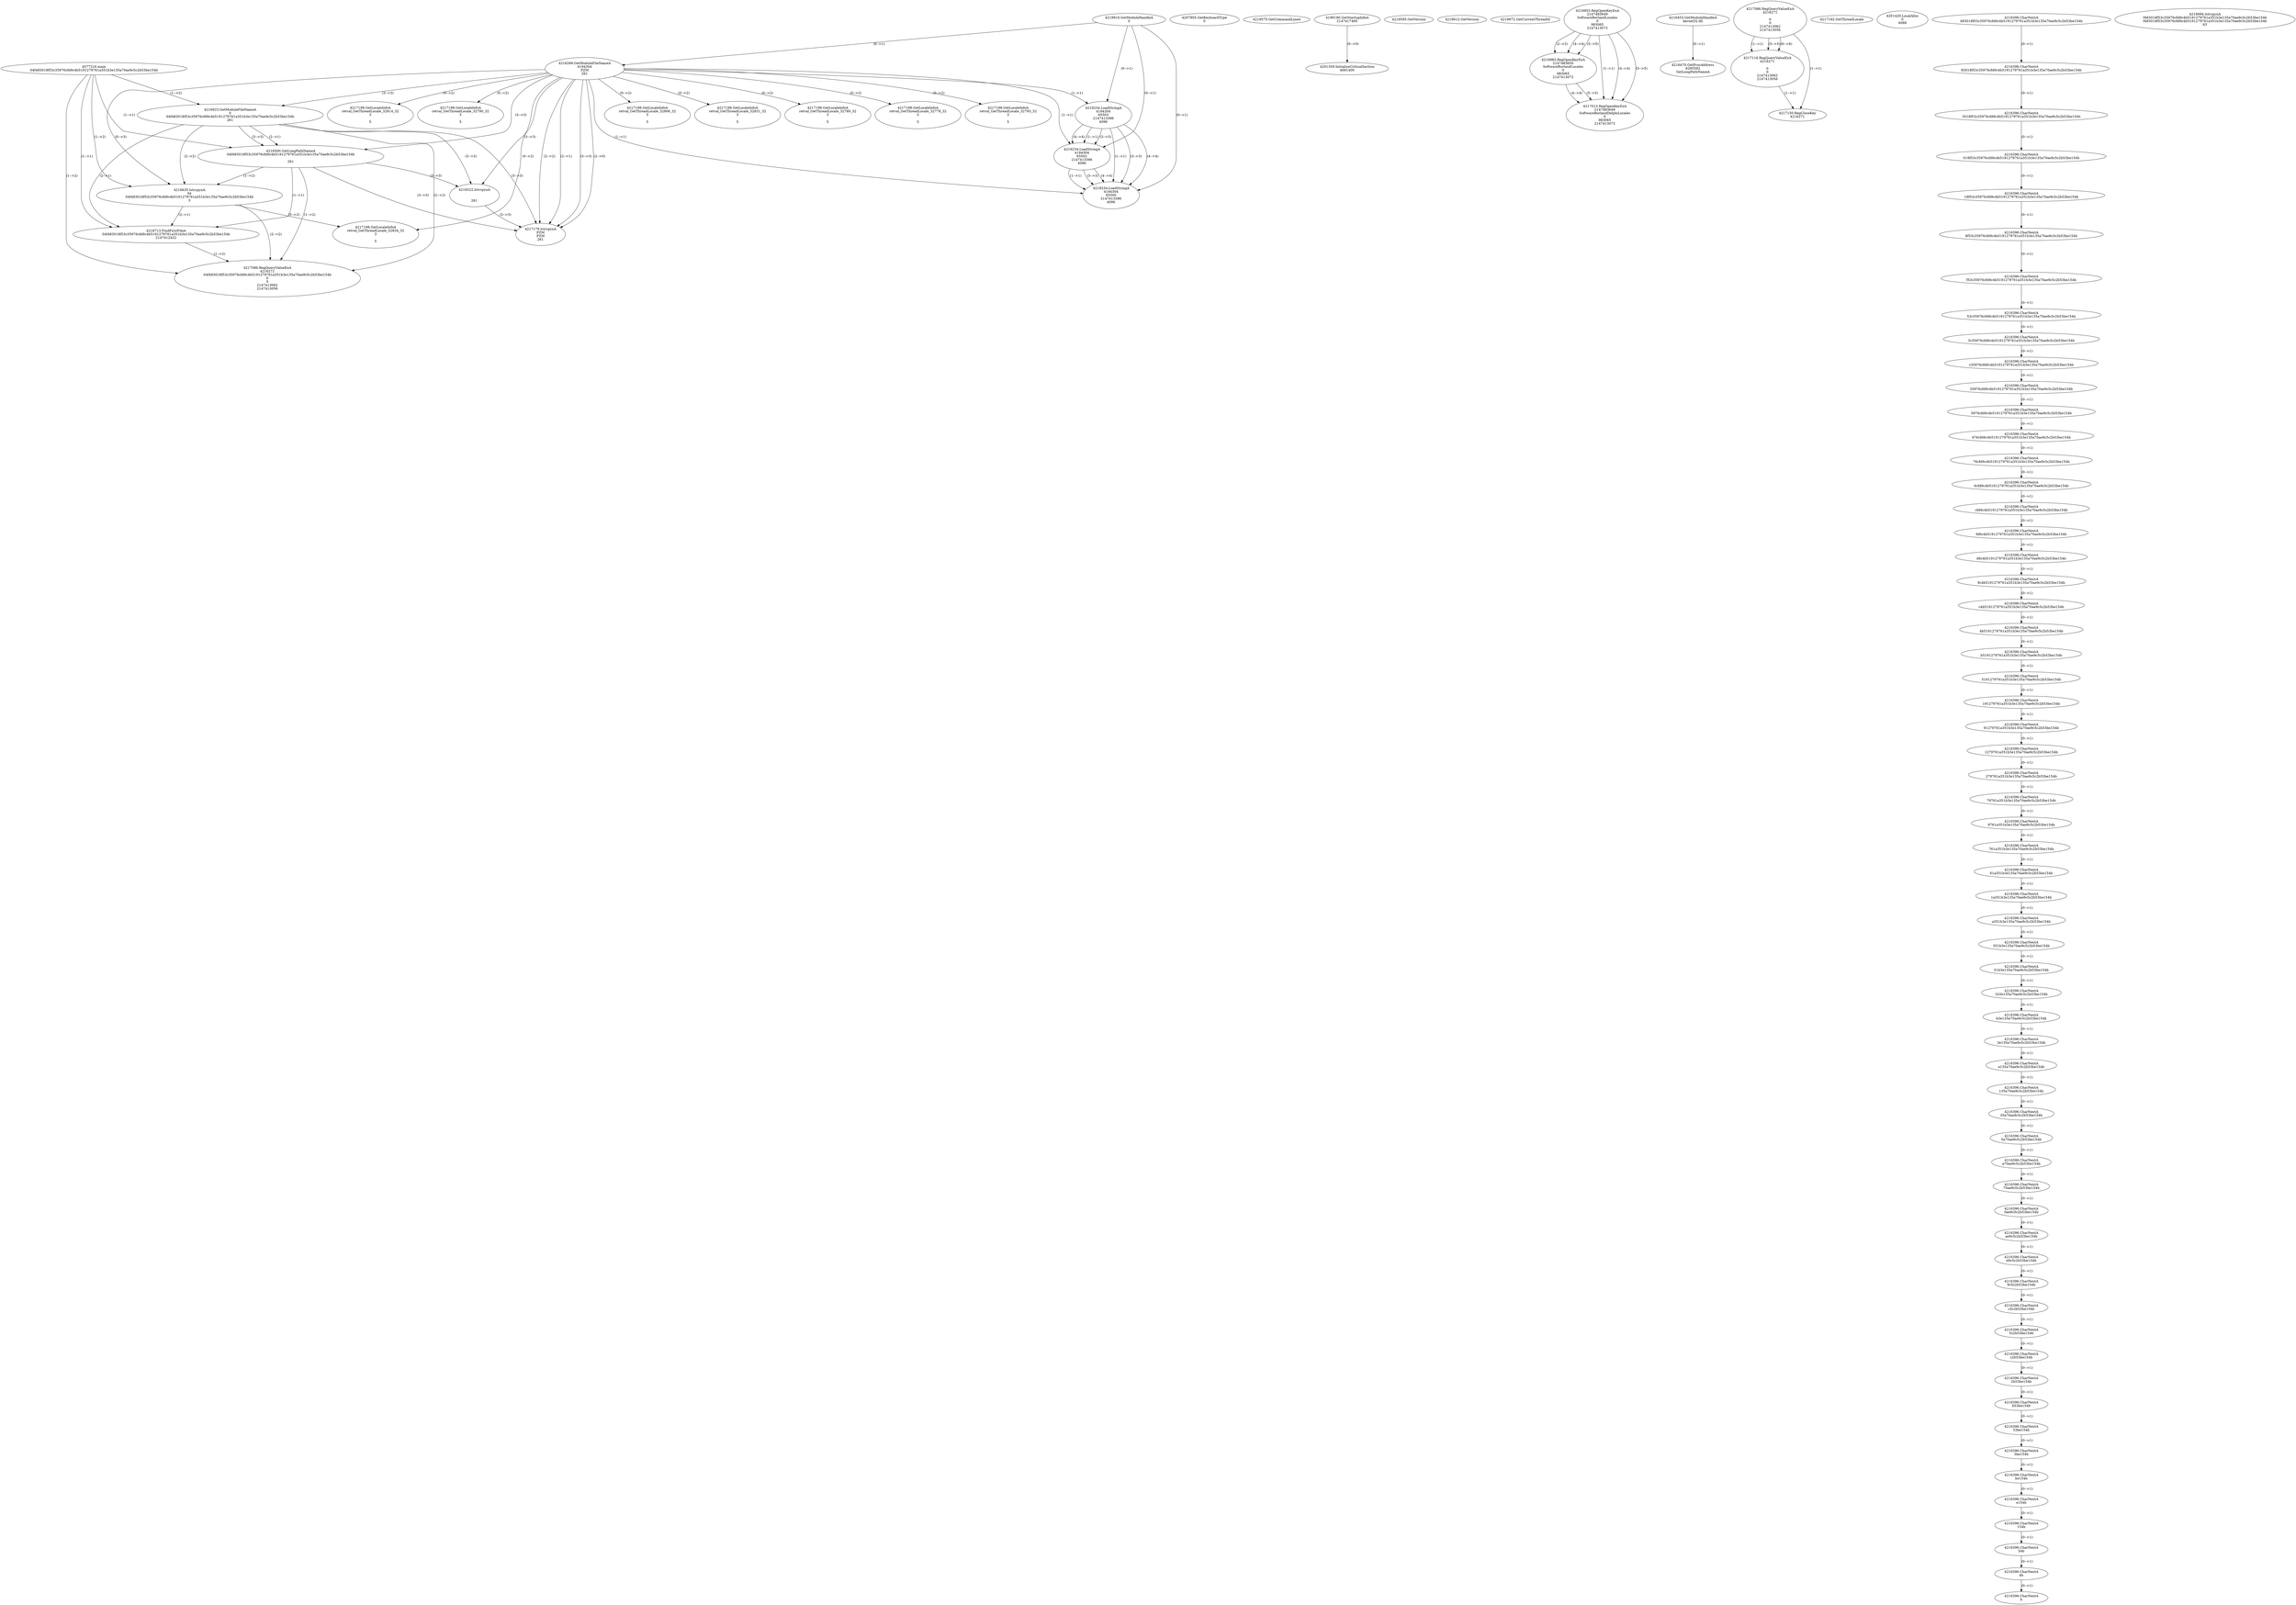 // Global SCDG with merge call
digraph {
	0 [label="4577216.main
04f483018f53c35976cfd9c4b5191279761a351b3e135a70ae9c5c2b53be154b"]
	1 [label="4219916.GetModuleHandleA
0"]
	2 [label="4207805.GetKeyboardType
0"]
	3 [label="4219575.GetCommandLineA
"]
	4 [label="4199190.GetStartupInfoA
2147417460"]
	5 [label="4219595.GetVersion
"]
	6 [label="4219612.GetVersion
"]
	7 [label="4219672.GetCurrentThreadId
"]
	8 [label="4216266.GetModuleFileNameA
4194304
PZM
261"]
	1 -> 8 [label="(0-->1)"]
	9 [label="4216923.GetModuleFileNameA
0
04f483018f53c35976cfd9c4b5191279761a351b3e135a70ae9c5c2b53be154b
261"]
	0 -> 9 [label="(1-->2)"]
	8 -> 9 [label="(3-->3)"]
	10 [label="4216953.RegOpenKeyExA
2147483649
Software\Borland\Locales
0
983065
2147413072"]
	11 [label="4216453.GetModuleHandleA
kernel32.dll"]
	12 [label="4216470.GetProcAddress
6295592
GetLongPathNameA"]
	11 -> 12 [label="(0-->1)"]
	13 [label="4216500.GetLongPathNameA
04f483018f53c35976cfd9c4b5191279761a351b3e135a70ae9c5c2b53be154b

261"]
	0 -> 13 [label="(1-->1)"]
	9 -> 13 [label="(2-->1)"]
	8 -> 13 [label="(3-->3)"]
	9 -> 13 [label="(3-->3)"]
	14 [label="4216522.lstrcpynA


261"]
	8 -> 14 [label="(3-->3)"]
	9 -> 14 [label="(3-->3)"]
	13 -> 14 [label="(3-->3)"]
	15 [label="4217086.RegQueryValueExA
4216271

0
0
2147413062
2147413056"]
	16 [label="4217116.RegQueryValueExA
4216271

0
0
2147413062
2147413056"]
	15 -> 16 [label="(1-->1)"]
	15 -> 16 [label="(5-->5)"]
	15 -> 16 [label="(6-->6)"]
	17 [label="4217150.RegCloseKey
4216271"]
	15 -> 17 [label="(1-->1)"]
	16 -> 17 [label="(1-->1)"]
	18 [label="4217179.lstrcpynA
PZM
PZM
261"]
	8 -> 18 [label="(2-->1)"]
	8 -> 18 [label="(2-->2)"]
	8 -> 18 [label="(3-->3)"]
	9 -> 18 [label="(3-->3)"]
	13 -> 18 [label="(3-->3)"]
	14 -> 18 [label="(3-->3)"]
	8 -> 18 [label="(2-->0)"]
	19 [label="4217192.GetThreadLocale
"]
	20 [label="4217198.GetLocaleInfoA
retval_GetThreadLocale_32790_32
3

5"]
	8 -> 20 [label="(0-->2)"]
	21 [label="4219234.LoadStringA
4194304
65503
2147413396
4096"]
	1 -> 21 [label="(0-->1)"]
	8 -> 21 [label="(1-->1)"]
	22 [label="4219234.LoadStringA
4194304
65502
2147413396
4096"]
	1 -> 22 [label="(0-->1)"]
	8 -> 22 [label="(1-->1)"]
	21 -> 22 [label="(1-->1)"]
	21 -> 22 [label="(3-->3)"]
	21 -> 22 [label="(4-->4)"]
	23 [label="4201359.InitializeCriticalSection
4691400"]
	4 -> 23 [label="(0-->0)"]
	24 [label="4201420.LocalAlloc
0
4088"]
	25 [label="4216635.lstrcpynA
04
04f483018f53c35976cfd9c4b5191279761a351b3e135a70ae9c5c2b53be154b
3"]
	0 -> 25 [label="(1-->2)"]
	9 -> 25 [label="(2-->2)"]
	13 -> 25 [label="(1-->2)"]
	8 -> 25 [label="(0-->3)"]
	26 [label="4216396.CharNextA
483018f53c35976cfd9c4b5191279761a351b3e135a70ae9c5c2b53be154b"]
	27 [label="4216396.CharNextA
83018f53c35976cfd9c4b5191279761a351b3e135a70ae9c5c2b53be154b"]
	26 -> 27 [label="(0-->1)"]
	28 [label="4216396.CharNextA
3018f53c35976cfd9c4b5191279761a351b3e135a70ae9c5c2b53be154b"]
	27 -> 28 [label="(0-->1)"]
	29 [label="4216396.CharNextA
018f53c35976cfd9c4b5191279761a351b3e135a70ae9c5c2b53be154b"]
	28 -> 29 [label="(0-->1)"]
	30 [label="4216396.CharNextA
18f53c35976cfd9c4b5191279761a351b3e135a70ae9c5c2b53be154b"]
	29 -> 30 [label="(0-->1)"]
	31 [label="4216396.CharNextA
8f53c35976cfd9c4b5191279761a351b3e135a70ae9c5c2b53be154b"]
	30 -> 31 [label="(0-->1)"]
	32 [label="4216396.CharNextA
f53c35976cfd9c4b5191279761a351b3e135a70ae9c5c2b53be154b"]
	31 -> 32 [label="(0-->1)"]
	33 [label="4216396.CharNextA
53c35976cfd9c4b5191279761a351b3e135a70ae9c5c2b53be154b"]
	32 -> 33 [label="(0-->1)"]
	34 [label="4216396.CharNextA
3c35976cfd9c4b5191279761a351b3e135a70ae9c5c2b53be154b"]
	33 -> 34 [label="(0-->1)"]
	35 [label="4216396.CharNextA
c35976cfd9c4b5191279761a351b3e135a70ae9c5c2b53be154b"]
	34 -> 35 [label="(0-->1)"]
	36 [label="4216396.CharNextA
35976cfd9c4b5191279761a351b3e135a70ae9c5c2b53be154b"]
	35 -> 36 [label="(0-->1)"]
	37 [label="4216396.CharNextA
5976cfd9c4b5191279761a351b3e135a70ae9c5c2b53be154b"]
	36 -> 37 [label="(0-->1)"]
	38 [label="4216396.CharNextA
976cfd9c4b5191279761a351b3e135a70ae9c5c2b53be154b"]
	37 -> 38 [label="(0-->1)"]
	39 [label="4216396.CharNextA
76cfd9c4b5191279761a351b3e135a70ae9c5c2b53be154b"]
	38 -> 39 [label="(0-->1)"]
	40 [label="4216396.CharNextA
6cfd9c4b5191279761a351b3e135a70ae9c5c2b53be154b"]
	39 -> 40 [label="(0-->1)"]
	41 [label="4216396.CharNextA
cfd9c4b5191279761a351b3e135a70ae9c5c2b53be154b"]
	40 -> 41 [label="(0-->1)"]
	42 [label="4216396.CharNextA
fd9c4b5191279761a351b3e135a70ae9c5c2b53be154b"]
	41 -> 42 [label="(0-->1)"]
	43 [label="4216396.CharNextA
d9c4b5191279761a351b3e135a70ae9c5c2b53be154b"]
	42 -> 43 [label="(0-->1)"]
	44 [label="4216396.CharNextA
9c4b5191279761a351b3e135a70ae9c5c2b53be154b"]
	43 -> 44 [label="(0-->1)"]
	45 [label="4216396.CharNextA
c4b5191279761a351b3e135a70ae9c5c2b53be154b"]
	44 -> 45 [label="(0-->1)"]
	46 [label="4216396.CharNextA
4b5191279761a351b3e135a70ae9c5c2b53be154b"]
	45 -> 46 [label="(0-->1)"]
	47 [label="4216396.CharNextA
b5191279761a351b3e135a70ae9c5c2b53be154b"]
	46 -> 47 [label="(0-->1)"]
	48 [label="4216396.CharNextA
5191279761a351b3e135a70ae9c5c2b53be154b"]
	47 -> 48 [label="(0-->1)"]
	49 [label="4216396.CharNextA
191279761a351b3e135a70ae9c5c2b53be154b"]
	48 -> 49 [label="(0-->1)"]
	50 [label="4216396.CharNextA
91279761a351b3e135a70ae9c5c2b53be154b"]
	49 -> 50 [label="(0-->1)"]
	51 [label="4216396.CharNextA
1279761a351b3e135a70ae9c5c2b53be154b"]
	50 -> 51 [label="(0-->1)"]
	52 [label="4216396.CharNextA
279761a351b3e135a70ae9c5c2b53be154b"]
	51 -> 52 [label="(0-->1)"]
	53 [label="4216396.CharNextA
79761a351b3e135a70ae9c5c2b53be154b"]
	52 -> 53 [label="(0-->1)"]
	54 [label="4216396.CharNextA
9761a351b3e135a70ae9c5c2b53be154b"]
	53 -> 54 [label="(0-->1)"]
	55 [label="4216396.CharNextA
761a351b3e135a70ae9c5c2b53be154b"]
	54 -> 55 [label="(0-->1)"]
	56 [label="4216396.CharNextA
61a351b3e135a70ae9c5c2b53be154b"]
	55 -> 56 [label="(0-->1)"]
	57 [label="4216396.CharNextA
1a351b3e135a70ae9c5c2b53be154b"]
	56 -> 57 [label="(0-->1)"]
	58 [label="4216396.CharNextA
a351b3e135a70ae9c5c2b53be154b"]
	57 -> 58 [label="(0-->1)"]
	59 [label="4216396.CharNextA
351b3e135a70ae9c5c2b53be154b"]
	58 -> 59 [label="(0-->1)"]
	60 [label="4216396.CharNextA
51b3e135a70ae9c5c2b53be154b"]
	59 -> 60 [label="(0-->1)"]
	61 [label="4216396.CharNextA
1b3e135a70ae9c5c2b53be154b"]
	60 -> 61 [label="(0-->1)"]
	62 [label="4216396.CharNextA
b3e135a70ae9c5c2b53be154b"]
	61 -> 62 [label="(0-->1)"]
	63 [label="4216396.CharNextA
3e135a70ae9c5c2b53be154b"]
	62 -> 63 [label="(0-->1)"]
	64 [label="4216396.CharNextA
e135a70ae9c5c2b53be154b"]
	63 -> 64 [label="(0-->1)"]
	65 [label="4216396.CharNextA
135a70ae9c5c2b53be154b"]
	64 -> 65 [label="(0-->1)"]
	66 [label="4216396.CharNextA
35a70ae9c5c2b53be154b"]
	65 -> 66 [label="(0-->1)"]
	67 [label="4216396.CharNextA
5a70ae9c5c2b53be154b"]
	66 -> 67 [label="(0-->1)"]
	68 [label="4216396.CharNextA
a70ae9c5c2b53be154b"]
	67 -> 68 [label="(0-->1)"]
	69 [label="4216396.CharNextA
70ae9c5c2b53be154b"]
	68 -> 69 [label="(0-->1)"]
	70 [label="4216396.CharNextA
0ae9c5c2b53be154b"]
	69 -> 70 [label="(0-->1)"]
	71 [label="4216396.CharNextA
ae9c5c2b53be154b"]
	70 -> 71 [label="(0-->1)"]
	72 [label="4216396.CharNextA
e9c5c2b53be154b"]
	71 -> 72 [label="(0-->1)"]
	73 [label="4216396.CharNextA
9c5c2b53be154b"]
	72 -> 73 [label="(0-->1)"]
	74 [label="4216396.CharNextA
c5c2b53be154b"]
	73 -> 74 [label="(0-->1)"]
	75 [label="4216396.CharNextA
5c2b53be154b"]
	74 -> 75 [label="(0-->1)"]
	76 [label="4216396.CharNextA
c2b53be154b"]
	75 -> 76 [label="(0-->1)"]
	77 [label="4216396.CharNextA
2b53be154b"]
	76 -> 77 [label="(0-->1)"]
	78 [label="4216396.CharNextA
b53be154b"]
	77 -> 78 [label="(0-->1)"]
	79 [label="4216396.CharNextA
53be154b"]
	78 -> 79 [label="(0-->1)"]
	80 [label="4216396.CharNextA
3be154b"]
	79 -> 80 [label="(0-->1)"]
	81 [label="4216396.CharNextA
be154b"]
	80 -> 81 [label="(0-->1)"]
	82 [label="4216396.CharNextA
e154b"]
	81 -> 82 [label="(0-->1)"]
	83 [label="4216396.CharNextA
154b"]
	82 -> 83 [label="(0-->1)"]
	84 [label="4216396.CharNextA
54b"]
	83 -> 84 [label="(0-->1)"]
	85 [label="4216396.CharNextA
4b"]
	84 -> 85 [label="(0-->1)"]
	86 [label="4216396.CharNextA
b"]
	85 -> 86 [label="(0-->1)"]
	87 [label="4216694.lstrcpynA
f483018f53c35976cfd9c4b5191279761a351b3e135a70ae9c5c2b53be154b
f483018f53c35976cfd9c4b5191279761a351b3e135a70ae9c5c2b53be154b
63"]
	88 [label="4216713.FindFirstFileA
04f483018f53c35976cfd9c4b5191279761a351b3e135a70ae9c5c2b53be154b
2147412422"]
	0 -> 88 [label="(1-->1)"]
	9 -> 88 [label="(2-->1)"]
	13 -> 88 [label="(1-->1)"]
	25 -> 88 [label="(2-->1)"]
	89 [label="4217086.RegQueryValueExA
4216271
04f483018f53c35976cfd9c4b5191279761a351b3e135a70ae9c5c2b53be154b
0
0
2147413062
2147413056"]
	0 -> 89 [label="(1-->2)"]
	9 -> 89 [label="(2-->2)"]
	13 -> 89 [label="(1-->2)"]
	25 -> 89 [label="(2-->2)"]
	88 -> 89 [label="(1-->2)"]
	90 [label="4217198.GetLocaleInfoA
retval_GetThreadLocale_32834_32
3

5"]
	8 -> 90 [label="(0-->2)"]
	25 -> 90 [label="(3-->2)"]
	91 [label="4219234.LoadStringA
4194304
65500
2147413396
4096"]
	1 -> 91 [label="(0-->1)"]
	8 -> 91 [label="(1-->1)"]
	21 -> 91 [label="(1-->1)"]
	22 -> 91 [label="(1-->1)"]
	21 -> 91 [label="(3-->3)"]
	22 -> 91 [label="(3-->3)"]
	21 -> 91 [label="(4-->4)"]
	22 -> 91 [label="(4-->4)"]
	92 [label="4216983.RegOpenKeyExA
2147483650
Software\Borland\Locales
0
983065
2147413072"]
	10 -> 92 [label="(2-->2)"]
	10 -> 92 [label="(4-->4)"]
	10 -> 92 [label="(5-->5)"]
	93 [label="4217013.RegOpenKeyExA
2147483649
Software\Borland\Delphi\Locales
0
983065
2147413072"]
	10 -> 93 [label="(1-->1)"]
	10 -> 93 [label="(4-->4)"]
	92 -> 93 [label="(4-->4)"]
	10 -> 93 [label="(5-->5)"]
	92 -> 93 [label="(5-->5)"]
	94 [label="4217198.GetLocaleInfoA
retval_GetThreadLocale_32806_32
3

5"]
	8 -> 94 [label="(0-->2)"]
	95 [label="4217198.GetLocaleInfoA
retval_GetThreadLocale_32831_32
3

5"]
	8 -> 95 [label="(0-->2)"]
	96 [label="4217198.GetLocaleInfoA
retval_GetThreadLocale_32789_32
3

5"]
	8 -> 96 [label="(0-->2)"]
	97 [label="4217198.GetLocaleInfoA
retval_GetThreadLocale_32778_32
3

5"]
	8 -> 97 [label="(0-->2)"]
	98 [label="4217198.GetLocaleInfoA
retval_GetThreadLocale_32793_32
3

5"]
	8 -> 98 [label="(0-->2)"]
	99 [label="4217198.GetLocaleInfoA
retval_GetThreadLocale_32814_32
3

5"]
	8 -> 99 [label="(0-->2)"]
}
